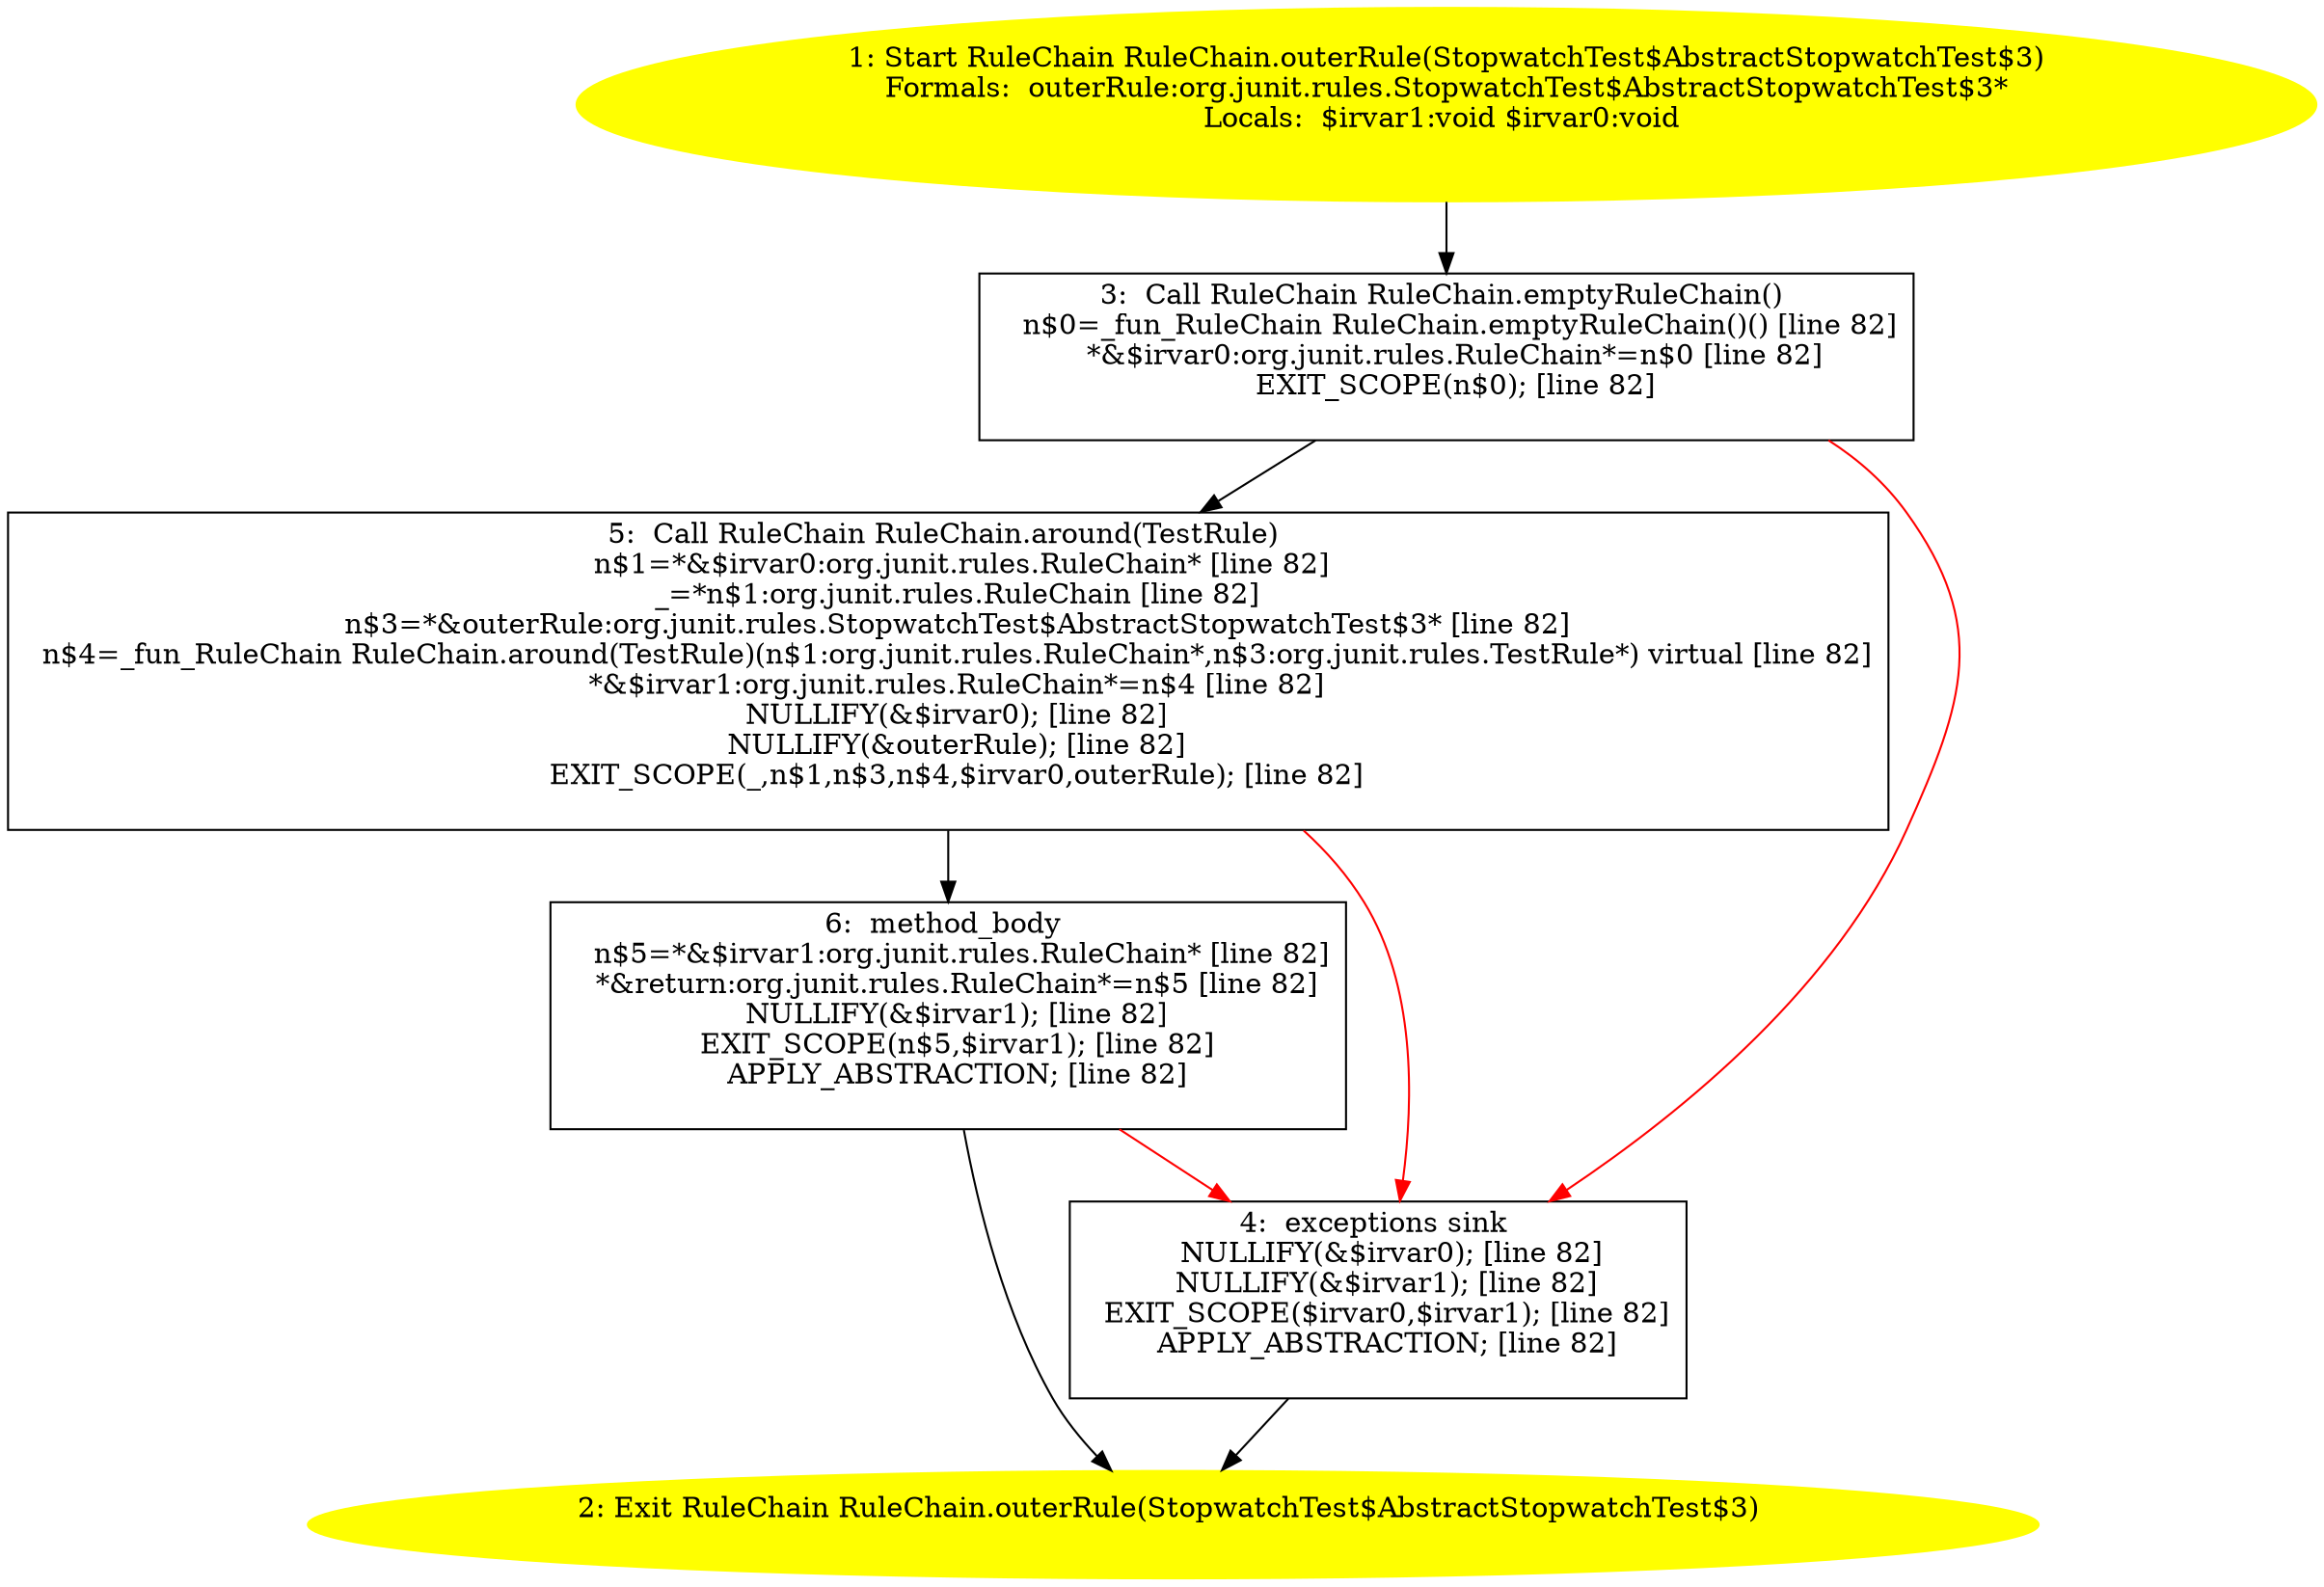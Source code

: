 /* @generated */
digraph cfg {
"org.junit.rules.RuleChain.outerRule(org.junit.rules.StopwatchTest$AbstractStopwatchTest$3):org.junit.1f035bba44fab614415b72c36d2e2eaa_1" [label="1: Start RuleChain RuleChain.outerRule(StopwatchTest$AbstractStopwatchTest$3)\nFormals:  outerRule:org.junit.rules.StopwatchTest$AbstractStopwatchTest$3*\nLocals:  $irvar1:void $irvar0:void \n  " color=yellow style=filled]
	

	 "org.junit.rules.RuleChain.outerRule(org.junit.rules.StopwatchTest$AbstractStopwatchTest$3):org.junit.1f035bba44fab614415b72c36d2e2eaa_1" -> "org.junit.rules.RuleChain.outerRule(org.junit.rules.StopwatchTest$AbstractStopwatchTest$3):org.junit.1f035bba44fab614415b72c36d2e2eaa_3" ;
"org.junit.rules.RuleChain.outerRule(org.junit.rules.StopwatchTest$AbstractStopwatchTest$3):org.junit.1f035bba44fab614415b72c36d2e2eaa_2" [label="2: Exit RuleChain RuleChain.outerRule(StopwatchTest$AbstractStopwatchTest$3) \n  " color=yellow style=filled]
	

"org.junit.rules.RuleChain.outerRule(org.junit.rules.StopwatchTest$AbstractStopwatchTest$3):org.junit.1f035bba44fab614415b72c36d2e2eaa_3" [label="3:  Call RuleChain RuleChain.emptyRuleChain() \n   n$0=_fun_RuleChain RuleChain.emptyRuleChain()() [line 82]\n  *&$irvar0:org.junit.rules.RuleChain*=n$0 [line 82]\n  EXIT_SCOPE(n$0); [line 82]\n " shape="box"]
	

	 "org.junit.rules.RuleChain.outerRule(org.junit.rules.StopwatchTest$AbstractStopwatchTest$3):org.junit.1f035bba44fab614415b72c36d2e2eaa_3" -> "org.junit.rules.RuleChain.outerRule(org.junit.rules.StopwatchTest$AbstractStopwatchTest$3):org.junit.1f035bba44fab614415b72c36d2e2eaa_5" ;
	 "org.junit.rules.RuleChain.outerRule(org.junit.rules.StopwatchTest$AbstractStopwatchTest$3):org.junit.1f035bba44fab614415b72c36d2e2eaa_3" -> "org.junit.rules.RuleChain.outerRule(org.junit.rules.StopwatchTest$AbstractStopwatchTest$3):org.junit.1f035bba44fab614415b72c36d2e2eaa_4" [color="red" ];
"org.junit.rules.RuleChain.outerRule(org.junit.rules.StopwatchTest$AbstractStopwatchTest$3):org.junit.1f035bba44fab614415b72c36d2e2eaa_4" [label="4:  exceptions sink \n   NULLIFY(&$irvar0); [line 82]\n  NULLIFY(&$irvar1); [line 82]\n  EXIT_SCOPE($irvar0,$irvar1); [line 82]\n  APPLY_ABSTRACTION; [line 82]\n " shape="box"]
	

	 "org.junit.rules.RuleChain.outerRule(org.junit.rules.StopwatchTest$AbstractStopwatchTest$3):org.junit.1f035bba44fab614415b72c36d2e2eaa_4" -> "org.junit.rules.RuleChain.outerRule(org.junit.rules.StopwatchTest$AbstractStopwatchTest$3):org.junit.1f035bba44fab614415b72c36d2e2eaa_2" ;
"org.junit.rules.RuleChain.outerRule(org.junit.rules.StopwatchTest$AbstractStopwatchTest$3):org.junit.1f035bba44fab614415b72c36d2e2eaa_5" [label="5:  Call RuleChain RuleChain.around(TestRule) \n   n$1=*&$irvar0:org.junit.rules.RuleChain* [line 82]\n  _=*n$1:org.junit.rules.RuleChain [line 82]\n  n$3=*&outerRule:org.junit.rules.StopwatchTest$AbstractStopwatchTest$3* [line 82]\n  n$4=_fun_RuleChain RuleChain.around(TestRule)(n$1:org.junit.rules.RuleChain*,n$3:org.junit.rules.TestRule*) virtual [line 82]\n  *&$irvar1:org.junit.rules.RuleChain*=n$4 [line 82]\n  NULLIFY(&$irvar0); [line 82]\n  NULLIFY(&outerRule); [line 82]\n  EXIT_SCOPE(_,n$1,n$3,n$4,$irvar0,outerRule); [line 82]\n " shape="box"]
	

	 "org.junit.rules.RuleChain.outerRule(org.junit.rules.StopwatchTest$AbstractStopwatchTest$3):org.junit.1f035bba44fab614415b72c36d2e2eaa_5" -> "org.junit.rules.RuleChain.outerRule(org.junit.rules.StopwatchTest$AbstractStopwatchTest$3):org.junit.1f035bba44fab614415b72c36d2e2eaa_6" ;
	 "org.junit.rules.RuleChain.outerRule(org.junit.rules.StopwatchTest$AbstractStopwatchTest$3):org.junit.1f035bba44fab614415b72c36d2e2eaa_5" -> "org.junit.rules.RuleChain.outerRule(org.junit.rules.StopwatchTest$AbstractStopwatchTest$3):org.junit.1f035bba44fab614415b72c36d2e2eaa_4" [color="red" ];
"org.junit.rules.RuleChain.outerRule(org.junit.rules.StopwatchTest$AbstractStopwatchTest$3):org.junit.1f035bba44fab614415b72c36d2e2eaa_6" [label="6:  method_body \n   n$5=*&$irvar1:org.junit.rules.RuleChain* [line 82]\n  *&return:org.junit.rules.RuleChain*=n$5 [line 82]\n  NULLIFY(&$irvar1); [line 82]\n  EXIT_SCOPE(n$5,$irvar1); [line 82]\n  APPLY_ABSTRACTION; [line 82]\n " shape="box"]
	

	 "org.junit.rules.RuleChain.outerRule(org.junit.rules.StopwatchTest$AbstractStopwatchTest$3):org.junit.1f035bba44fab614415b72c36d2e2eaa_6" -> "org.junit.rules.RuleChain.outerRule(org.junit.rules.StopwatchTest$AbstractStopwatchTest$3):org.junit.1f035bba44fab614415b72c36d2e2eaa_2" ;
	 "org.junit.rules.RuleChain.outerRule(org.junit.rules.StopwatchTest$AbstractStopwatchTest$3):org.junit.1f035bba44fab614415b72c36d2e2eaa_6" -> "org.junit.rules.RuleChain.outerRule(org.junit.rules.StopwatchTest$AbstractStopwatchTest$3):org.junit.1f035bba44fab614415b72c36d2e2eaa_4" [color="red" ];
}
